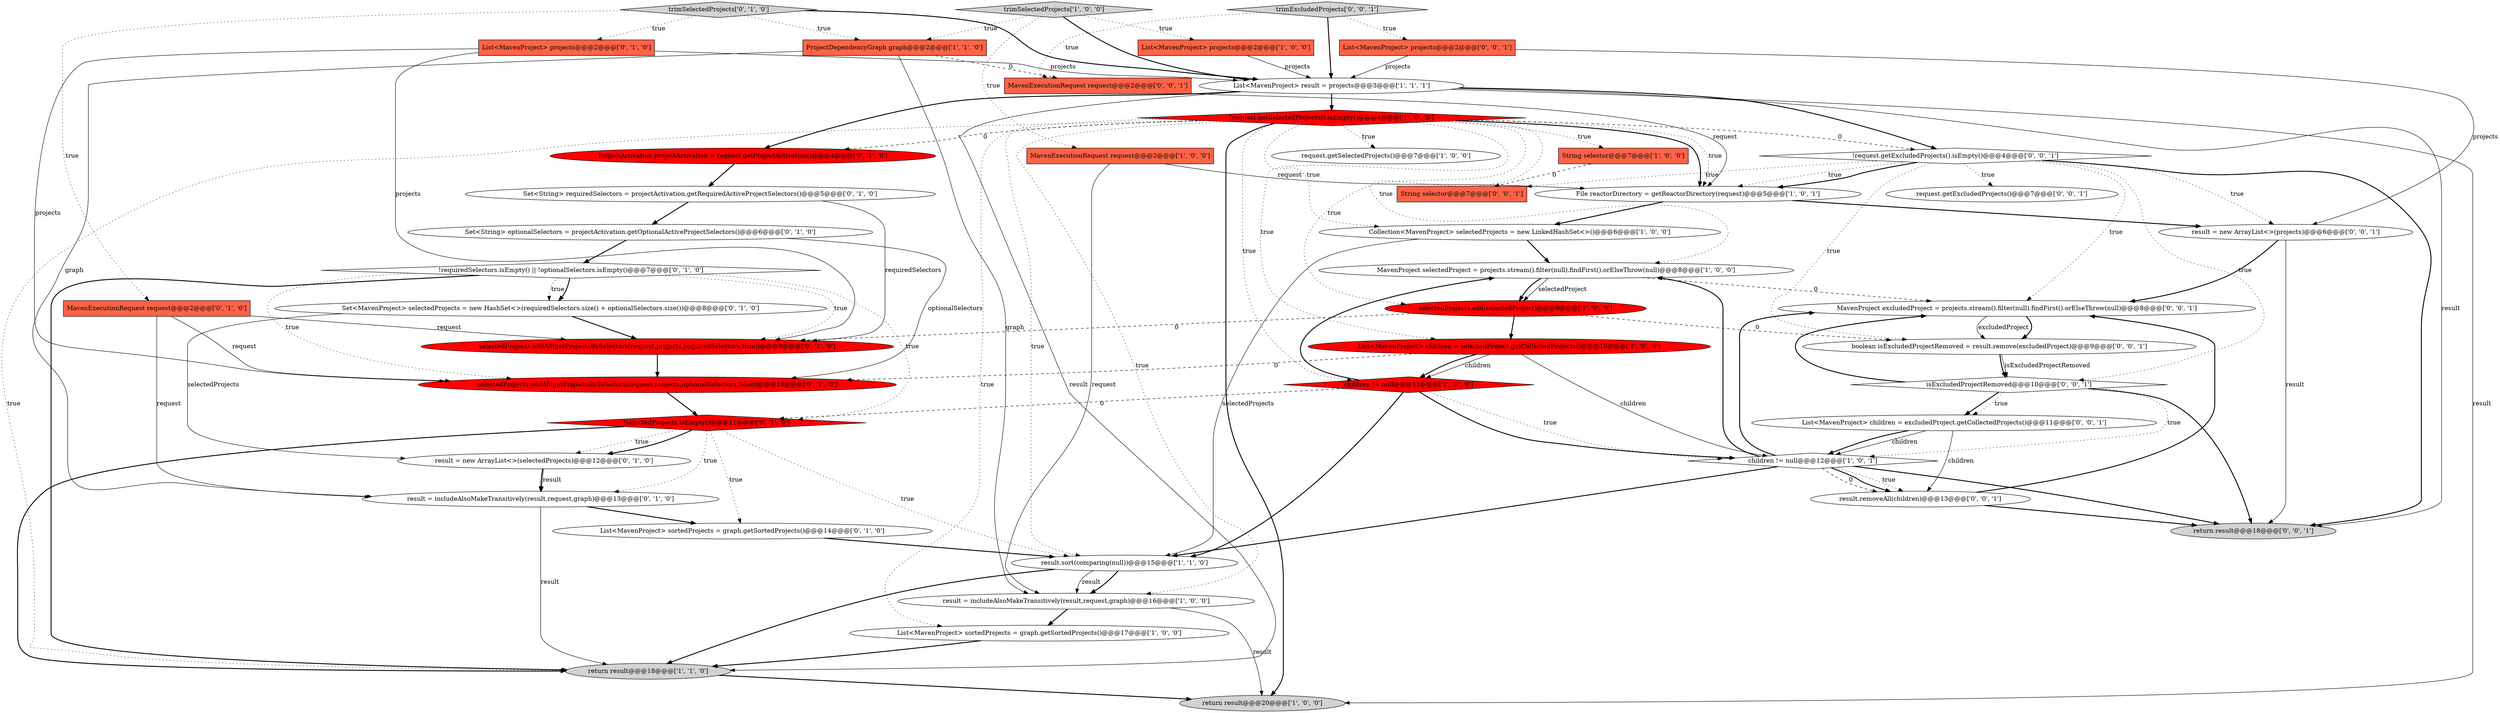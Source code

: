 digraph {
18 [style = filled, label = "trimSelectedProjects['1', '0', '0']", fillcolor = lightgray, shape = diamond image = "AAA0AAABBB1BBB"];
23 [style = filled, label = "trimSelectedProjects['0', '1', '0']", fillcolor = lightgray, shape = diamond image = "AAA0AAABBB2BBB"];
41 [style = filled, label = "List<MavenProject> children = excludedProject.getCollectedProjects()@@@11@@@['0', '0', '1']", fillcolor = white, shape = ellipse image = "AAA0AAABBB3BBB"];
40 [style = filled, label = "boolean isExcludedProjectRemoved = result.remove(excludedProject)@@@9@@@['0', '0', '1']", fillcolor = white, shape = ellipse image = "AAA0AAABBB3BBB"];
5 [style = filled, label = "children != null@@@11@@@['1', '0', '0']", fillcolor = red, shape = diamond image = "AAA1AAABBB1BBB"];
25 [style = filled, label = "MavenExecutionRequest request@@@2@@@['0', '1', '0']", fillcolor = tomato, shape = box image = "AAA0AAABBB2BBB"];
16 [style = filled, label = "String selector@@@7@@@['1', '0', '0']", fillcolor = tomato, shape = box image = "AAA0AAABBB1BBB"];
35 [style = filled, label = "MavenProject excludedProject = projects.stream().filter(null).findFirst().orElseThrow(null)@@@8@@@['0', '0', '1']", fillcolor = white, shape = ellipse image = "AAA0AAABBB3BBB"];
1 [style = filled, label = "return result@@@18@@@['1', '1', '0']", fillcolor = lightgray, shape = ellipse image = "AAA0AAABBB1BBB"];
19 [style = filled, label = "File reactorDirectory = getReactorDirectory(request)@@@5@@@['1', '0', '1']", fillcolor = white, shape = ellipse image = "AAA0AAABBB1BBB"];
7 [style = filled, label = "MavenProject selectedProject = projects.stream().filter(null).findFirst().orElseThrow(null)@@@8@@@['1', '0', '0']", fillcolor = white, shape = ellipse image = "AAA0AAABBB1BBB"];
11 [style = filled, label = "List<MavenProject> children = selectedProject.getCollectedProjects()@@@10@@@['1', '0', '0']", fillcolor = red, shape = ellipse image = "AAA1AAABBB1BBB"];
6 [style = filled, label = "ProjectDependencyGraph graph@@@2@@@['1', '1', '0']", fillcolor = tomato, shape = box image = "AAA0AAABBB1BBB"];
26 [style = filled, label = "!requiredSelectors.isEmpty() || !optionalSelectors.isEmpty()@@@7@@@['0', '1', '0']", fillcolor = white, shape = diamond image = "AAA0AAABBB2BBB"];
13 [style = filled, label = "children != null@@@12@@@['1', '0', '1']", fillcolor = white, shape = diamond image = "AAA0AAABBB1BBB"];
32 [style = filled, label = "selectedProjects.addAll(getProjectsBySelectors(request,projects,optionalSelectors,false))@@@10@@@['0', '1', '0']", fillcolor = red, shape = ellipse image = "AAA1AAABBB2BBB"];
30 [style = filled, label = "selectedProjects.addAll(getProjectsBySelectors(request,projects,requiredSelectors,true))@@@9@@@['0', '1', '0']", fillcolor = red, shape = ellipse image = "AAA1AAABBB2BBB"];
8 [style = filled, label = "List<MavenProject> sortedProjects = graph.getSortedProjects()@@@17@@@['1', '0', '0']", fillcolor = white, shape = ellipse image = "AAA0AAABBB1BBB"];
10 [style = filled, label = "Collection<MavenProject> selectedProjects = new LinkedHashSet<>()@@@6@@@['1', '0', '0']", fillcolor = white, shape = ellipse image = "AAA0AAABBB1BBB"];
24 [style = filled, label = "Set<MavenProject> selectedProjects = new HashSet<>(requiredSelectors.size() + optionalSelectors.size())@@@8@@@['0', '1', '0']", fillcolor = white, shape = ellipse image = "AAA0AAABBB2BBB"];
38 [style = filled, label = "String selector@@@7@@@['0', '0', '1']", fillcolor = tomato, shape = box image = "AAA0AAABBB3BBB"];
28 [style = filled, label = "List<MavenProject> projects@@@2@@@['0', '1', '0']", fillcolor = tomato, shape = box image = "AAA0AAABBB2BBB"];
34 [style = filled, label = "request.getExcludedProjects()@@@7@@@['0', '0', '1']", fillcolor = white, shape = ellipse image = "AAA0AAABBB3BBB"];
36 [style = filled, label = "trimExcludedProjects['0', '0', '1']", fillcolor = lightgray, shape = diamond image = "AAA0AAABBB3BBB"];
21 [style = filled, label = "result = includeAlsoMakeTransitively(result,request,graph)@@@13@@@['0', '1', '0']", fillcolor = white, shape = ellipse image = "AAA0AAABBB2BBB"];
12 [style = filled, label = "request.getSelectedProjects()@@@7@@@['1', '0', '0']", fillcolor = white, shape = ellipse image = "AAA0AAABBB1BBB"];
46 [style = filled, label = "MavenExecutionRequest request@@@2@@@['0', '0', '1']", fillcolor = tomato, shape = box image = "AAA0AAABBB3BBB"];
0 [style = filled, label = "MavenExecutionRequest request@@@2@@@['1', '0', '0']", fillcolor = tomato, shape = box image = "AAA0AAABBB1BBB"];
43 [style = filled, label = "isExcludedProjectRemoved@@@10@@@['0', '0', '1']", fillcolor = white, shape = diamond image = "AAA0AAABBB3BBB"];
3 [style = filled, label = "!request.getSelectedProjects().isEmpty()@@@4@@@['1', '0', '0']", fillcolor = red, shape = diamond image = "AAA1AAABBB1BBB"];
2 [style = filled, label = "return result@@@20@@@['1', '0', '0']", fillcolor = lightgray, shape = ellipse image = "AAA0AAABBB1BBB"];
4 [style = filled, label = "List<MavenProject> projects@@@2@@@['1', '0', '0']", fillcolor = tomato, shape = box image = "AAA0AAABBB1BBB"];
17 [style = filled, label = "List<MavenProject> result = projects@@@3@@@['1', '1', '1']", fillcolor = white, shape = ellipse image = "AAA0AAABBB1BBB"];
20 [style = filled, label = "List<MavenProject> sortedProjects = graph.getSortedProjects()@@@14@@@['0', '1', '0']", fillcolor = white, shape = ellipse image = "AAA0AAABBB2BBB"];
31 [style = filled, label = "!selectedProjects.isEmpty()@@@11@@@['0', '1', '0']", fillcolor = red, shape = diamond image = "AAA1AAABBB2BBB"];
37 [style = filled, label = "return result@@@18@@@['0', '0', '1']", fillcolor = lightgray, shape = ellipse image = "AAA0AAABBB3BBB"];
29 [style = filled, label = "Set<String> optionalSelectors = projectActivation.getOptionalActiveProjectSelectors()@@@6@@@['0', '1', '0']", fillcolor = white, shape = ellipse image = "AAA0AAABBB2BBB"];
44 [style = filled, label = "result.removeAll(children)@@@13@@@['0', '0', '1']", fillcolor = white, shape = ellipse image = "AAA0AAABBB3BBB"];
45 [style = filled, label = "List<MavenProject> projects@@@2@@@['0', '0', '1']", fillcolor = tomato, shape = box image = "AAA0AAABBB3BBB"];
33 [style = filled, label = "Set<String> requiredSelectors = projectActivation.getRequiredActiveProjectSelectors()@@@5@@@['0', '1', '0']", fillcolor = white, shape = ellipse image = "AAA0AAABBB2BBB"];
42 [style = filled, label = "!request.getExcludedProjects().isEmpty()@@@4@@@['0', '0', '1']", fillcolor = white, shape = diamond image = "AAA0AAABBB3BBB"];
14 [style = filled, label = "selectedProjects.add(selectedProject)@@@9@@@['1', '0', '0']", fillcolor = red, shape = ellipse image = "AAA1AAABBB1BBB"];
9 [style = filled, label = "result = includeAlsoMakeTransitively(result,request,graph)@@@16@@@['1', '0', '0']", fillcolor = white, shape = ellipse image = "AAA0AAABBB1BBB"];
22 [style = filled, label = "result = new ArrayList<>(selectedProjects)@@@12@@@['0', '1', '0']", fillcolor = white, shape = ellipse image = "AAA0AAABBB2BBB"];
15 [style = filled, label = "result.sort(comparing(null))@@@15@@@['1', '1', '0']", fillcolor = white, shape = ellipse image = "AAA0AAABBB1BBB"];
27 [style = filled, label = "ProjectActivation projectActivation = request.getProjectActivation()@@@4@@@['0', '1', '0']", fillcolor = red, shape = ellipse image = "AAA1AAABBB2BBB"];
39 [style = filled, label = "result = new ArrayList<>(projects)@@@6@@@['0', '0', '1']", fillcolor = white, shape = ellipse image = "AAA0AAABBB3BBB"];
11->32 [style = dashed, label="0"];
44->35 [style = bold, label=""];
25->30 [style = solid, label="request"];
9->2 [style = solid, label="result"];
6->21 [style = solid, label="graph"];
5->15 [style = bold, label=""];
31->1 [style = bold, label=""];
41->13 [style = solid, label="children"];
24->30 [style = bold, label=""];
7->14 [style = bold, label=""];
10->15 [style = solid, label="selectedProjects"];
8->1 [style = bold, label=""];
42->19 [style = dotted, label="true"];
5->13 [style = dotted, label="true"];
31->21 [style = dotted, label="true"];
21->1 [style = solid, label="result"];
3->19 [style = bold, label=""];
26->30 [style = dotted, label="true"];
43->35 [style = bold, label=""];
26->24 [style = dotted, label="true"];
7->35 [style = dashed, label="0"];
42->38 [style = dotted, label="true"];
22->21 [style = solid, label="result"];
23->17 [style = bold, label=""];
11->13 [style = solid, label="children"];
27->33 [style = bold, label=""];
36->17 [style = bold, label=""];
17->27 [style = bold, label=""];
24->22 [style = solid, label="selectedProjects"];
20->15 [style = bold, label=""];
14->11 [style = bold, label=""];
41->13 [style = bold, label=""];
29->32 [style = solid, label="optionalSelectors"];
3->16 [style = dotted, label="true"];
42->19 [style = bold, label=""];
13->44 [style = dotted, label="true"];
31->22 [style = dotted, label="true"];
3->7 [style = dotted, label="true"];
6->9 [style = solid, label="graph"];
26->1 [style = bold, label=""];
19->39 [style = bold, label=""];
0->19 [style = solid, label="request"];
9->8 [style = bold, label=""];
26->24 [style = bold, label=""];
17->42 [style = bold, label=""];
10->7 [style = bold, label=""];
29->26 [style = bold, label=""];
33->29 [style = bold, label=""];
18->6 [style = dotted, label="true"];
13->44 [style = dashed, label="0"];
35->40 [style = bold, label=""];
13->37 [style = bold, label=""];
36->45 [style = dotted, label="true"];
3->5 [style = dotted, label="true"];
3->2 [style = bold, label=""];
26->32 [style = dotted, label="true"];
15->9 [style = bold, label=""];
42->43 [style = dotted, label="true"];
39->35 [style = bold, label=""];
31->15 [style = dotted, label="true"];
28->32 [style = solid, label="projects"];
18->0 [style = dotted, label="true"];
5->7 [style = bold, label=""];
44->37 [style = bold, label=""];
13->15 [style = bold, label=""];
45->39 [style = solid, label="projects"];
3->1 [style = dotted, label="true"];
17->2 [style = solid, label="result"];
32->31 [style = bold, label=""];
14->40 [style = dashed, label="0"];
36->46 [style = dotted, label="true"];
17->1 [style = solid, label="result"];
40->43 [style = solid, label="isExcludedProjectRemoved"];
42->39 [style = dotted, label="true"];
42->37 [style = bold, label=""];
11->5 [style = solid, label="children"];
23->28 [style = dotted, label="true"];
3->27 [style = dashed, label="0"];
3->10 [style = dotted, label="true"];
7->14 [style = solid, label="selectedProject"];
19->10 [style = bold, label=""];
30->32 [style = bold, label=""];
3->9 [style = dotted, label="true"];
42->40 [style = dotted, label="true"];
3->14 [style = dotted, label="true"];
15->9 [style = solid, label="result"];
11->5 [style = bold, label=""];
26->31 [style = dotted, label="true"];
41->44 [style = solid, label="children"];
33->30 [style = solid, label="requiredSelectors"];
5->13 [style = bold, label=""];
3->15 [style = dotted, label="true"];
17->3 [style = bold, label=""];
5->31 [style = dashed, label="0"];
43->41 [style = bold, label=""];
1->2 [style = bold, label=""];
3->42 [style = dashed, label="0"];
40->43 [style = bold, label=""];
28->17 [style = solid, label="projects"];
45->17 [style = solid, label="projects"];
42->34 [style = dotted, label="true"];
23->25 [style = dotted, label="true"];
39->37 [style = solid, label="result"];
15->1 [style = bold, label=""];
0->9 [style = solid, label="request"];
3->11 [style = dotted, label="true"];
16->38 [style = dashed, label="0"];
31->22 [style = bold, label=""];
4->17 [style = solid, label="projects"];
23->6 [style = dotted, label="true"];
13->44 [style = bold, label=""];
22->21 [style = bold, label=""];
18->17 [style = bold, label=""];
43->37 [style = bold, label=""];
25->21 [style = solid, label="request"];
43->13 [style = dotted, label="true"];
31->20 [style = dotted, label="true"];
28->30 [style = solid, label="projects"];
6->46 [style = dashed, label="0"];
3->19 [style = dotted, label="true"];
21->20 [style = bold, label=""];
13->7 [style = bold, label=""];
3->12 [style = dotted, label="true"];
25->32 [style = solid, label="request"];
14->30 [style = dashed, label="0"];
35->40 [style = solid, label="excludedProject"];
43->41 [style = dotted, label="true"];
42->35 [style = dotted, label="true"];
18->4 [style = dotted, label="true"];
3->8 [style = dotted, label="true"];
13->35 [style = bold, label=""];
17->37 [style = solid, label="result"];
46->19 [style = solid, label="request"];
}

